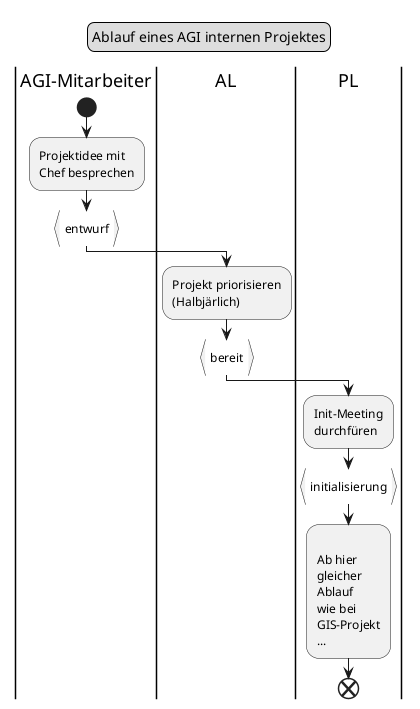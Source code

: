 @startuml
legend top
	Ablauf eines AGI internen Projektes
end legend
|AGI-Mitarbeiter|
start
:Projektidee mit
Chef besprechen;
:entwurf}
|AL|
:Projekt priorisieren
(Halbjärlich);
:bereit}
|PL|
:Init-Meeting
durchfüren;
:initialisierung}
:
Ab hier
gleicher
Ablauf
wie bei
GIS-Projekt
...;
end
@enduml